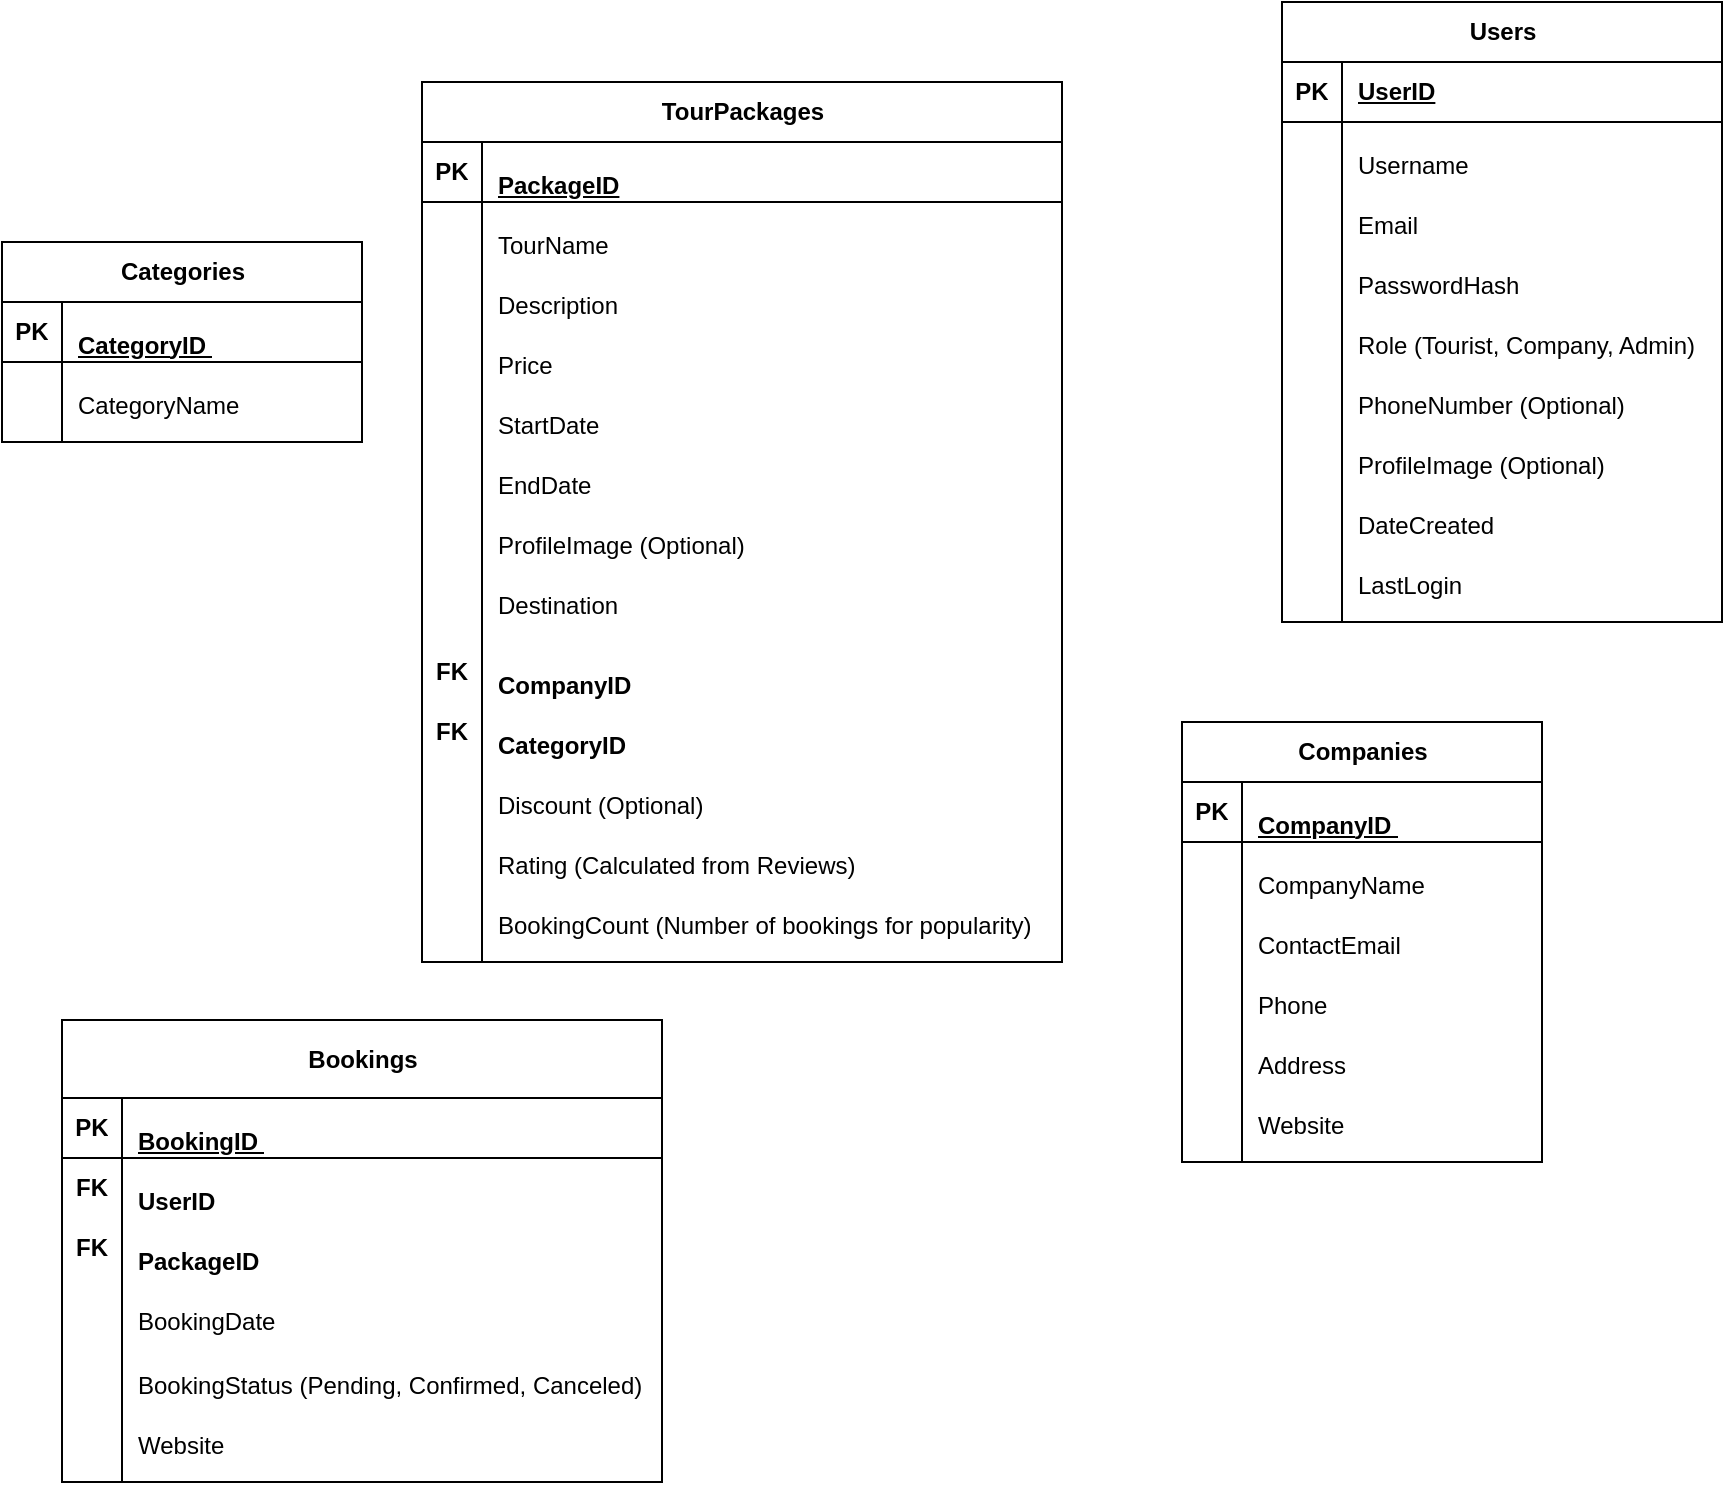<mxfile version="26.1.0">
  <diagram name="Page-1" id="cKR9N-dDQMI2an_ZUtYf">
    <mxGraphModel dx="1970" dy="434" grid="1" gridSize="10" guides="1" tooltips="1" connect="1" arrows="1" fold="1" page="1" pageScale="1" pageWidth="850" pageHeight="1100" math="0" shadow="0">
      <root>
        <mxCell id="0" />
        <mxCell id="1" parent="0" />
        <mxCell id="dRJD1j_1CqHfn3CgRStj-1" value="Users" style="shape=table;startSize=30;container=1;collapsible=1;childLayout=tableLayout;fixedRows=1;rowLines=0;fontStyle=1;align=center;resizeLast=1;html=1;" vertex="1" parent="1">
          <mxGeometry x="600" y="150" width="220" height="310" as="geometry" />
        </mxCell>
        <mxCell id="dRJD1j_1CqHfn3CgRStj-2" value="" style="shape=tableRow;horizontal=0;startSize=0;swimlaneHead=0;swimlaneBody=0;fillColor=none;collapsible=0;dropTarget=0;points=[[0,0.5],[1,0.5]];portConstraint=eastwest;top=0;left=0;right=0;bottom=1;" vertex="1" parent="dRJD1j_1CqHfn3CgRStj-1">
          <mxGeometry y="30" width="220" height="30" as="geometry" />
        </mxCell>
        <mxCell id="dRJD1j_1CqHfn3CgRStj-3" value="PK" style="shape=partialRectangle;connectable=0;fillColor=none;top=0;left=0;bottom=0;right=0;fontStyle=1;overflow=hidden;whiteSpace=wrap;html=1;" vertex="1" parent="dRJD1j_1CqHfn3CgRStj-2">
          <mxGeometry width="30" height="30" as="geometry">
            <mxRectangle width="30" height="30" as="alternateBounds" />
          </mxGeometry>
        </mxCell>
        <mxCell id="dRJD1j_1CqHfn3CgRStj-4" value="UserID" style="shape=partialRectangle;connectable=0;fillColor=none;top=0;left=0;bottom=0;right=0;align=left;spacingLeft=6;fontStyle=5;overflow=hidden;whiteSpace=wrap;html=1;" vertex="1" parent="dRJD1j_1CqHfn3CgRStj-2">
          <mxGeometry x="30" width="190" height="30" as="geometry">
            <mxRectangle width="190" height="30" as="alternateBounds" />
          </mxGeometry>
        </mxCell>
        <mxCell id="dRJD1j_1CqHfn3CgRStj-5" value="" style="shape=tableRow;horizontal=0;startSize=0;swimlaneHead=0;swimlaneBody=0;fillColor=none;collapsible=0;dropTarget=0;points=[[0,0.5],[1,0.5]];portConstraint=eastwest;top=0;left=0;right=0;bottom=0;" vertex="1" parent="dRJD1j_1CqHfn3CgRStj-1">
          <mxGeometry y="60" width="220" height="30" as="geometry" />
        </mxCell>
        <mxCell id="dRJD1j_1CqHfn3CgRStj-6" value="" style="shape=partialRectangle;connectable=0;fillColor=none;top=0;left=0;bottom=0;right=0;editable=1;overflow=hidden;whiteSpace=wrap;html=1;" vertex="1" parent="dRJD1j_1CqHfn3CgRStj-5">
          <mxGeometry width="30" height="30" as="geometry">
            <mxRectangle width="30" height="30" as="alternateBounds" />
          </mxGeometry>
        </mxCell>
        <mxCell id="dRJD1j_1CqHfn3CgRStj-7" value="&lt;p data-pm-slice=&quot;1 1 [&amp;quot;list&amp;quot;,{&amp;quot;spread&amp;quot;:false,&amp;quot;start&amp;quot;:98,&amp;quot;end&amp;quot;:264},&amp;quot;regular_list_item&amp;quot;,{&amp;quot;start&amp;quot;:121,&amp;quot;end&amp;quot;:131}]&quot;&gt;Username&lt;/p&gt;" style="shape=partialRectangle;connectable=0;fillColor=none;top=0;left=0;bottom=0;right=0;align=left;spacingLeft=6;overflow=hidden;whiteSpace=wrap;html=1;" vertex="1" parent="dRJD1j_1CqHfn3CgRStj-5">
          <mxGeometry x="30" width="190" height="30" as="geometry">
            <mxRectangle width="190" height="30" as="alternateBounds" />
          </mxGeometry>
        </mxCell>
        <mxCell id="dRJD1j_1CqHfn3CgRStj-8" value="" style="shape=tableRow;horizontal=0;startSize=0;swimlaneHead=0;swimlaneBody=0;fillColor=none;collapsible=0;dropTarget=0;points=[[0,0.5],[1,0.5]];portConstraint=eastwest;top=0;left=0;right=0;bottom=0;" vertex="1" parent="dRJD1j_1CqHfn3CgRStj-1">
          <mxGeometry y="90" width="220" height="30" as="geometry" />
        </mxCell>
        <mxCell id="dRJD1j_1CqHfn3CgRStj-9" value="" style="shape=partialRectangle;connectable=0;fillColor=none;top=0;left=0;bottom=0;right=0;editable=1;overflow=hidden;whiteSpace=wrap;html=1;" vertex="1" parent="dRJD1j_1CqHfn3CgRStj-8">
          <mxGeometry width="30" height="30" as="geometry">
            <mxRectangle width="30" height="30" as="alternateBounds" />
          </mxGeometry>
        </mxCell>
        <mxCell id="dRJD1j_1CqHfn3CgRStj-10" value="&lt;p data-pm-slice=&quot;1 1 [&amp;quot;list&amp;quot;,{&amp;quot;spread&amp;quot;:false,&amp;quot;start&amp;quot;:98,&amp;quot;end&amp;quot;:264},&amp;quot;regular_list_item&amp;quot;,{&amp;quot;start&amp;quot;:132,&amp;quot;end&amp;quot;:139}]&quot;&gt;Email&lt;/p&gt;" style="shape=partialRectangle;connectable=0;fillColor=none;top=0;left=0;bottom=0;right=0;align=left;spacingLeft=6;overflow=hidden;whiteSpace=wrap;html=1;" vertex="1" parent="dRJD1j_1CqHfn3CgRStj-8">
          <mxGeometry x="30" width="190" height="30" as="geometry">
            <mxRectangle width="190" height="30" as="alternateBounds" />
          </mxGeometry>
        </mxCell>
        <mxCell id="dRJD1j_1CqHfn3CgRStj-11" value="" style="shape=tableRow;horizontal=0;startSize=0;swimlaneHead=0;swimlaneBody=0;fillColor=none;collapsible=0;dropTarget=0;points=[[0,0.5],[1,0.5]];portConstraint=eastwest;top=0;left=0;right=0;bottom=0;" vertex="1" parent="dRJD1j_1CqHfn3CgRStj-1">
          <mxGeometry y="120" width="220" height="30" as="geometry" />
        </mxCell>
        <mxCell id="dRJD1j_1CqHfn3CgRStj-12" value="" style="shape=partialRectangle;connectable=0;fillColor=none;top=0;left=0;bottom=0;right=0;editable=1;overflow=hidden;whiteSpace=wrap;html=1;" vertex="1" parent="dRJD1j_1CqHfn3CgRStj-11">
          <mxGeometry width="30" height="30" as="geometry">
            <mxRectangle width="30" height="30" as="alternateBounds" />
          </mxGeometry>
        </mxCell>
        <mxCell id="dRJD1j_1CqHfn3CgRStj-13" value="&lt;p style=&quot;direction: rtl;&quot; data-pm-slice=&quot;1 1 [&amp;quot;list&amp;quot;,{&amp;quot;spread&amp;quot;:false,&amp;quot;start&amp;quot;:98,&amp;quot;end&amp;quot;:264},&amp;quot;regular_list_item&amp;quot;,{&amp;quot;start&amp;quot;:140,&amp;quot;end&amp;quot;:154}]&quot;&gt;PasswordHash&lt;/p&gt;" style="shape=partialRectangle;connectable=0;fillColor=none;top=0;left=0;bottom=0;right=0;align=left;spacingLeft=6;overflow=hidden;whiteSpace=wrap;html=1;" vertex="1" parent="dRJD1j_1CqHfn3CgRStj-11">
          <mxGeometry x="30" width="190" height="30" as="geometry">
            <mxRectangle width="190" height="30" as="alternateBounds" />
          </mxGeometry>
        </mxCell>
        <mxCell id="dRJD1j_1CqHfn3CgRStj-14" value="" style="shape=tableRow;horizontal=0;startSize=0;swimlaneHead=0;swimlaneBody=0;fillColor=none;collapsible=0;dropTarget=0;points=[[0,0.5],[1,0.5]];portConstraint=eastwest;top=0;left=0;right=0;bottom=0;" vertex="1" parent="dRJD1j_1CqHfn3CgRStj-1">
          <mxGeometry y="150" width="220" height="30" as="geometry" />
        </mxCell>
        <mxCell id="dRJD1j_1CqHfn3CgRStj-15" value="" style="shape=partialRectangle;connectable=0;fillColor=none;top=0;left=0;bottom=0;right=0;editable=1;overflow=hidden;whiteSpace=wrap;html=1;" vertex="1" parent="dRJD1j_1CqHfn3CgRStj-14">
          <mxGeometry width="30" height="30" as="geometry">
            <mxRectangle width="30" height="30" as="alternateBounds" />
          </mxGeometry>
        </mxCell>
        <mxCell id="dRJD1j_1CqHfn3CgRStj-16" value="&lt;p data-pm-slice=&quot;1 1 [&amp;quot;list&amp;quot;,{&amp;quot;spread&amp;quot;:false,&amp;quot;start&amp;quot;:98,&amp;quot;end&amp;quot;:264},&amp;quot;regular_list_item&amp;quot;,{&amp;quot;start&amp;quot;:155,&amp;quot;end&amp;quot;:187}]&quot;&gt;Role (Tourist, Company, Admin)&lt;/p&gt;" style="shape=partialRectangle;connectable=0;fillColor=none;top=0;left=0;bottom=0;right=0;align=left;spacingLeft=6;overflow=hidden;whiteSpace=wrap;html=1;" vertex="1" parent="dRJD1j_1CqHfn3CgRStj-14">
          <mxGeometry x="30" width="190" height="30" as="geometry">
            <mxRectangle width="190" height="30" as="alternateBounds" />
          </mxGeometry>
        </mxCell>
        <mxCell id="dRJD1j_1CqHfn3CgRStj-17" value="" style="shape=tableRow;horizontal=0;startSize=0;swimlaneHead=0;swimlaneBody=0;fillColor=none;collapsible=0;dropTarget=0;points=[[0,0.5],[1,0.5]];portConstraint=eastwest;top=0;left=0;right=0;bottom=0;" vertex="1" parent="dRJD1j_1CqHfn3CgRStj-1">
          <mxGeometry y="180" width="220" height="30" as="geometry" />
        </mxCell>
        <mxCell id="dRJD1j_1CqHfn3CgRStj-18" value="" style="shape=partialRectangle;connectable=0;fillColor=none;top=0;left=0;bottom=0;right=0;editable=1;overflow=hidden;whiteSpace=wrap;html=1;" vertex="1" parent="dRJD1j_1CqHfn3CgRStj-17">
          <mxGeometry width="30" height="30" as="geometry">
            <mxRectangle width="30" height="30" as="alternateBounds" />
          </mxGeometry>
        </mxCell>
        <mxCell id="dRJD1j_1CqHfn3CgRStj-19" value="&lt;p data-pm-slice=&quot;1 1 [&amp;quot;list&amp;quot;,{&amp;quot;spread&amp;quot;:false,&amp;quot;start&amp;quot;:98,&amp;quot;end&amp;quot;:264},&amp;quot;regular_list_item&amp;quot;,{&amp;quot;start&amp;quot;:188,&amp;quot;end&amp;quot;:212}]&quot;&gt;PhoneNumber (Optional)&lt;/p&gt;" style="shape=partialRectangle;connectable=0;fillColor=none;top=0;left=0;bottom=0;right=0;align=left;spacingLeft=6;overflow=hidden;whiteSpace=wrap;html=1;" vertex="1" parent="dRJD1j_1CqHfn3CgRStj-17">
          <mxGeometry x="30" width="190" height="30" as="geometry">
            <mxRectangle width="190" height="30" as="alternateBounds" />
          </mxGeometry>
        </mxCell>
        <mxCell id="dRJD1j_1CqHfn3CgRStj-20" value="" style="shape=tableRow;horizontal=0;startSize=0;swimlaneHead=0;swimlaneBody=0;fillColor=none;collapsible=0;dropTarget=0;points=[[0,0.5],[1,0.5]];portConstraint=eastwest;top=0;left=0;right=0;bottom=0;" vertex="1" parent="dRJD1j_1CqHfn3CgRStj-1">
          <mxGeometry y="210" width="220" height="30" as="geometry" />
        </mxCell>
        <mxCell id="dRJD1j_1CqHfn3CgRStj-21" value="" style="shape=partialRectangle;connectable=0;fillColor=none;top=0;left=0;bottom=0;right=0;editable=1;overflow=hidden;whiteSpace=wrap;html=1;" vertex="1" parent="dRJD1j_1CqHfn3CgRStj-20">
          <mxGeometry width="30" height="30" as="geometry">
            <mxRectangle width="30" height="30" as="alternateBounds" />
          </mxGeometry>
        </mxCell>
        <mxCell id="dRJD1j_1CqHfn3CgRStj-22" value="&lt;p data-pm-slice=&quot;1 1 [&amp;quot;list&amp;quot;,{&amp;quot;spread&amp;quot;:false,&amp;quot;start&amp;quot;:98,&amp;quot;end&amp;quot;:264},&amp;quot;regular_list_item&amp;quot;,{&amp;quot;start&amp;quot;:213,&amp;quot;end&amp;quot;:238}]&quot;&gt;ProfileImage (Optional)&lt;/p&gt;" style="shape=partialRectangle;connectable=0;fillColor=none;top=0;left=0;bottom=0;right=0;align=left;spacingLeft=6;overflow=hidden;whiteSpace=wrap;html=1;" vertex="1" parent="dRJD1j_1CqHfn3CgRStj-20">
          <mxGeometry x="30" width="190" height="30" as="geometry">
            <mxRectangle width="190" height="30" as="alternateBounds" />
          </mxGeometry>
        </mxCell>
        <mxCell id="dRJD1j_1CqHfn3CgRStj-23" value="" style="shape=tableRow;horizontal=0;startSize=0;swimlaneHead=0;swimlaneBody=0;fillColor=none;collapsible=0;dropTarget=0;points=[[0,0.5],[1,0.5]];portConstraint=eastwest;top=0;left=0;right=0;bottom=0;" vertex="1" parent="dRJD1j_1CqHfn3CgRStj-1">
          <mxGeometry y="240" width="220" height="30" as="geometry" />
        </mxCell>
        <mxCell id="dRJD1j_1CqHfn3CgRStj-24" value="" style="shape=partialRectangle;connectable=0;fillColor=none;top=0;left=0;bottom=0;right=0;editable=1;overflow=hidden;whiteSpace=wrap;html=1;" vertex="1" parent="dRJD1j_1CqHfn3CgRStj-23">
          <mxGeometry width="30" height="30" as="geometry">
            <mxRectangle width="30" height="30" as="alternateBounds" />
          </mxGeometry>
        </mxCell>
        <mxCell id="dRJD1j_1CqHfn3CgRStj-25" value="&lt;p data-pm-slice=&quot;1 1 [&amp;quot;list&amp;quot;,{&amp;quot;spread&amp;quot;:false,&amp;quot;start&amp;quot;:98,&amp;quot;end&amp;quot;:264},&amp;quot;regular_list_item&amp;quot;,{&amp;quot;start&amp;quot;:239,&amp;quot;end&amp;quot;:252}]&quot;&gt;DateCreated&lt;/p&gt;" style="shape=partialRectangle;connectable=0;fillColor=none;top=0;left=0;bottom=0;right=0;align=left;spacingLeft=6;overflow=hidden;whiteSpace=wrap;html=1;" vertex="1" parent="dRJD1j_1CqHfn3CgRStj-23">
          <mxGeometry x="30" width="190" height="30" as="geometry">
            <mxRectangle width="190" height="30" as="alternateBounds" />
          </mxGeometry>
        </mxCell>
        <mxCell id="dRJD1j_1CqHfn3CgRStj-26" value="" style="shape=tableRow;horizontal=0;startSize=0;swimlaneHead=0;swimlaneBody=0;fillColor=none;collapsible=0;dropTarget=0;points=[[0,0.5],[1,0.5]];portConstraint=eastwest;top=0;left=0;right=0;bottom=0;" vertex="1" parent="dRJD1j_1CqHfn3CgRStj-1">
          <mxGeometry y="270" width="220" height="40" as="geometry" />
        </mxCell>
        <mxCell id="dRJD1j_1CqHfn3CgRStj-27" value="" style="shape=partialRectangle;connectable=0;fillColor=none;top=0;left=0;bottom=0;right=0;editable=1;overflow=hidden;whiteSpace=wrap;html=1;" vertex="1" parent="dRJD1j_1CqHfn3CgRStj-26">
          <mxGeometry width="30" height="40" as="geometry">
            <mxRectangle width="30" height="40" as="alternateBounds" />
          </mxGeometry>
        </mxCell>
        <mxCell id="dRJD1j_1CqHfn3CgRStj-28" value="&lt;p data-pm-slice=&quot;1 1 [&amp;quot;list&amp;quot;,{&amp;quot;spread&amp;quot;:false,&amp;quot;start&amp;quot;:98,&amp;quot;end&amp;quot;:264},&amp;quot;regular_list_item&amp;quot;,{&amp;quot;start&amp;quot;:253,&amp;quot;end&amp;quot;:264}]&quot;&gt;LastLogin&lt;/p&gt;" style="shape=partialRectangle;connectable=0;fillColor=none;top=0;left=0;bottom=0;right=0;align=left;spacingLeft=6;overflow=hidden;whiteSpace=wrap;html=1;" vertex="1" parent="dRJD1j_1CqHfn3CgRStj-26">
          <mxGeometry x="30" width="190" height="40" as="geometry">
            <mxRectangle width="190" height="40" as="alternateBounds" />
          </mxGeometry>
        </mxCell>
        <mxCell id="dRJD1j_1CqHfn3CgRStj-47" value="&lt;h4 data-pm-slice=&quot;1 1 []&quot;&gt;&lt;strong&gt;TourPackages&lt;/strong&gt;&lt;/h4&gt;" style="shape=table;startSize=30;container=1;collapsible=1;childLayout=tableLayout;fixedRows=1;rowLines=0;fontStyle=1;align=center;resizeLast=1;html=1;" vertex="1" parent="1">
          <mxGeometry x="170" y="190" width="320" height="440" as="geometry" />
        </mxCell>
        <mxCell id="dRJD1j_1CqHfn3CgRStj-48" value="" style="shape=tableRow;horizontal=0;startSize=0;swimlaneHead=0;swimlaneBody=0;fillColor=none;collapsible=0;dropTarget=0;points=[[0,0.5],[1,0.5]];portConstraint=eastwest;top=0;left=0;right=0;bottom=1;" vertex="1" parent="dRJD1j_1CqHfn3CgRStj-47">
          <mxGeometry y="30" width="320" height="30" as="geometry" />
        </mxCell>
        <mxCell id="dRJD1j_1CqHfn3CgRStj-49" value="PK" style="shape=partialRectangle;connectable=0;fillColor=none;top=0;left=0;bottom=0;right=0;fontStyle=1;overflow=hidden;whiteSpace=wrap;html=1;" vertex="1" parent="dRJD1j_1CqHfn3CgRStj-48">
          <mxGeometry width="30" height="30" as="geometry">
            <mxRectangle width="30" height="30" as="alternateBounds" />
          </mxGeometry>
        </mxCell>
        <mxCell id="dRJD1j_1CqHfn3CgRStj-50" value="&lt;p data-pm-slice=&quot;1 1 [&amp;quot;list&amp;quot;,{&amp;quot;spread&amp;quot;:false,&amp;quot;start&amp;quot;:292,&amp;quot;end&amp;quot;:574},&amp;quot;regular_list_item&amp;quot;,{&amp;quot;start&amp;quot;:292,&amp;quot;end&amp;quot;:317}]&quot;&gt;PackageID&lt;/p&gt;" style="shape=partialRectangle;connectable=0;fillColor=none;top=0;left=0;bottom=0;right=0;align=left;spacingLeft=6;fontStyle=5;overflow=hidden;whiteSpace=wrap;html=1;" vertex="1" parent="dRJD1j_1CqHfn3CgRStj-48">
          <mxGeometry x="30" width="290" height="30" as="geometry">
            <mxRectangle width="290" height="30" as="alternateBounds" />
          </mxGeometry>
        </mxCell>
        <mxCell id="dRJD1j_1CqHfn3CgRStj-51" value="" style="shape=tableRow;horizontal=0;startSize=0;swimlaneHead=0;swimlaneBody=0;fillColor=none;collapsible=0;dropTarget=0;points=[[0,0.5],[1,0.5]];portConstraint=eastwest;top=0;left=0;right=0;bottom=0;" vertex="1" parent="dRJD1j_1CqHfn3CgRStj-47">
          <mxGeometry y="60" width="320" height="30" as="geometry" />
        </mxCell>
        <mxCell id="dRJD1j_1CqHfn3CgRStj-52" value="" style="shape=partialRectangle;connectable=0;fillColor=none;top=0;left=0;bottom=0;right=0;editable=1;overflow=hidden;whiteSpace=wrap;html=1;" vertex="1" parent="dRJD1j_1CqHfn3CgRStj-51">
          <mxGeometry width="30" height="30" as="geometry">
            <mxRectangle width="30" height="30" as="alternateBounds" />
          </mxGeometry>
        </mxCell>
        <mxCell id="dRJD1j_1CqHfn3CgRStj-53" value="&lt;p data-pm-slice=&quot;1 1 [&amp;quot;list&amp;quot;,{&amp;quot;spread&amp;quot;:false,&amp;quot;start&amp;quot;:292,&amp;quot;end&amp;quot;:574},&amp;quot;regular_list_item&amp;quot;,{&amp;quot;start&amp;quot;:318,&amp;quot;end&amp;quot;:328}]&quot;&gt;TourName&lt;/p&gt;" style="shape=partialRectangle;connectable=0;fillColor=none;top=0;left=0;bottom=0;right=0;align=left;spacingLeft=6;overflow=hidden;whiteSpace=wrap;html=1;" vertex="1" parent="dRJD1j_1CqHfn3CgRStj-51">
          <mxGeometry x="30" width="290" height="30" as="geometry">
            <mxRectangle width="290" height="30" as="alternateBounds" />
          </mxGeometry>
        </mxCell>
        <mxCell id="dRJD1j_1CqHfn3CgRStj-54" value="" style="shape=tableRow;horizontal=0;startSize=0;swimlaneHead=0;swimlaneBody=0;fillColor=none;collapsible=0;dropTarget=0;points=[[0,0.5],[1,0.5]];portConstraint=eastwest;top=0;left=0;right=0;bottom=0;" vertex="1" parent="dRJD1j_1CqHfn3CgRStj-47">
          <mxGeometry y="90" width="320" height="30" as="geometry" />
        </mxCell>
        <mxCell id="dRJD1j_1CqHfn3CgRStj-55" value="" style="shape=partialRectangle;connectable=0;fillColor=none;top=0;left=0;bottom=0;right=0;editable=1;overflow=hidden;whiteSpace=wrap;html=1;" vertex="1" parent="dRJD1j_1CqHfn3CgRStj-54">
          <mxGeometry width="30" height="30" as="geometry">
            <mxRectangle width="30" height="30" as="alternateBounds" />
          </mxGeometry>
        </mxCell>
        <mxCell id="dRJD1j_1CqHfn3CgRStj-56" value="&lt;p data-pm-slice=&quot;1 1 [&amp;quot;list&amp;quot;,{&amp;quot;spread&amp;quot;:false,&amp;quot;start&amp;quot;:292,&amp;quot;end&amp;quot;:574},&amp;quot;regular_list_item&amp;quot;,{&amp;quot;start&amp;quot;:329,&amp;quot;end&amp;quot;:342}]&quot;&gt;Description&lt;/p&gt;" style="shape=partialRectangle;connectable=0;fillColor=none;top=0;left=0;bottom=0;right=0;align=left;spacingLeft=6;overflow=hidden;whiteSpace=wrap;html=1;" vertex="1" parent="dRJD1j_1CqHfn3CgRStj-54">
          <mxGeometry x="30" width="290" height="30" as="geometry">
            <mxRectangle width="290" height="30" as="alternateBounds" />
          </mxGeometry>
        </mxCell>
        <mxCell id="dRJD1j_1CqHfn3CgRStj-57" value="" style="shape=tableRow;horizontal=0;startSize=0;swimlaneHead=0;swimlaneBody=0;fillColor=none;collapsible=0;dropTarget=0;points=[[0,0.5],[1,0.5]];portConstraint=eastwest;top=0;left=0;right=0;bottom=0;" vertex="1" parent="dRJD1j_1CqHfn3CgRStj-47">
          <mxGeometry y="120" width="320" height="30" as="geometry" />
        </mxCell>
        <mxCell id="dRJD1j_1CqHfn3CgRStj-58" value="" style="shape=partialRectangle;connectable=0;fillColor=none;top=0;left=0;bottom=0;right=0;editable=1;overflow=hidden;whiteSpace=wrap;html=1;" vertex="1" parent="dRJD1j_1CqHfn3CgRStj-57">
          <mxGeometry width="30" height="30" as="geometry">
            <mxRectangle width="30" height="30" as="alternateBounds" />
          </mxGeometry>
        </mxCell>
        <mxCell id="dRJD1j_1CqHfn3CgRStj-59" value="&lt;p data-pm-slice=&quot;1 1 [&amp;quot;list&amp;quot;,{&amp;quot;spread&amp;quot;:false,&amp;quot;start&amp;quot;:292,&amp;quot;end&amp;quot;:574},&amp;quot;regular_list_item&amp;quot;,{&amp;quot;start&amp;quot;:343,&amp;quot;end&amp;quot;:350}]&quot;&gt;Price&lt;/p&gt;" style="shape=partialRectangle;connectable=0;fillColor=none;top=0;left=0;bottom=0;right=0;align=left;spacingLeft=6;overflow=hidden;whiteSpace=wrap;html=1;" vertex="1" parent="dRJD1j_1CqHfn3CgRStj-57">
          <mxGeometry x="30" width="290" height="30" as="geometry">
            <mxRectangle width="290" height="30" as="alternateBounds" />
          </mxGeometry>
        </mxCell>
        <mxCell id="dRJD1j_1CqHfn3CgRStj-60" value="" style="shape=tableRow;horizontal=0;startSize=0;swimlaneHead=0;swimlaneBody=0;fillColor=none;collapsible=0;dropTarget=0;points=[[0,0.5],[1,0.5]];portConstraint=eastwest;top=0;left=0;right=0;bottom=0;" vertex="1" parent="dRJD1j_1CqHfn3CgRStj-47">
          <mxGeometry y="150" width="320" height="30" as="geometry" />
        </mxCell>
        <mxCell id="dRJD1j_1CqHfn3CgRStj-61" value="" style="shape=partialRectangle;connectable=0;fillColor=none;top=0;left=0;bottom=0;right=0;editable=1;overflow=hidden;whiteSpace=wrap;html=1;" vertex="1" parent="dRJD1j_1CqHfn3CgRStj-60">
          <mxGeometry width="30" height="30" as="geometry">
            <mxRectangle width="30" height="30" as="alternateBounds" />
          </mxGeometry>
        </mxCell>
        <mxCell id="dRJD1j_1CqHfn3CgRStj-62" value="&lt;p data-pm-slice=&quot;1 1 [&amp;quot;list&amp;quot;,{&amp;quot;spread&amp;quot;:false,&amp;quot;start&amp;quot;:292,&amp;quot;end&amp;quot;:574},&amp;quot;regular_list_item&amp;quot;,{&amp;quot;start&amp;quot;:351,&amp;quot;end&amp;quot;:362}]&quot;&gt;StartDate&lt;/p&gt;" style="shape=partialRectangle;connectable=0;fillColor=none;top=0;left=0;bottom=0;right=0;align=left;spacingLeft=6;overflow=hidden;whiteSpace=wrap;html=1;" vertex="1" parent="dRJD1j_1CqHfn3CgRStj-60">
          <mxGeometry x="30" width="290" height="30" as="geometry">
            <mxRectangle width="290" height="30" as="alternateBounds" />
          </mxGeometry>
        </mxCell>
        <mxCell id="dRJD1j_1CqHfn3CgRStj-63" value="" style="shape=tableRow;horizontal=0;startSize=0;swimlaneHead=0;swimlaneBody=0;fillColor=none;collapsible=0;dropTarget=0;points=[[0,0.5],[1,0.5]];portConstraint=eastwest;top=0;left=0;right=0;bottom=0;" vertex="1" parent="dRJD1j_1CqHfn3CgRStj-47">
          <mxGeometry y="180" width="320" height="30" as="geometry" />
        </mxCell>
        <mxCell id="dRJD1j_1CqHfn3CgRStj-64" value="" style="shape=partialRectangle;connectable=0;fillColor=none;top=0;left=0;bottom=0;right=0;editable=1;overflow=hidden;whiteSpace=wrap;html=1;" vertex="1" parent="dRJD1j_1CqHfn3CgRStj-63">
          <mxGeometry width="30" height="30" as="geometry">
            <mxRectangle width="30" height="30" as="alternateBounds" />
          </mxGeometry>
        </mxCell>
        <mxCell id="dRJD1j_1CqHfn3CgRStj-65" value="&lt;p data-pm-slice=&quot;1 1 [&amp;quot;list&amp;quot;,{&amp;quot;spread&amp;quot;:false,&amp;quot;start&amp;quot;:292,&amp;quot;end&amp;quot;:574},&amp;quot;regular_list_item&amp;quot;,{&amp;quot;start&amp;quot;:363,&amp;quot;end&amp;quot;:372}]&quot;&gt;EndDate&lt;/p&gt;" style="shape=partialRectangle;connectable=0;fillColor=none;top=0;left=0;bottom=0;right=0;align=left;spacingLeft=6;overflow=hidden;whiteSpace=wrap;html=1;" vertex="1" parent="dRJD1j_1CqHfn3CgRStj-63">
          <mxGeometry x="30" width="290" height="30" as="geometry">
            <mxRectangle width="290" height="30" as="alternateBounds" />
          </mxGeometry>
        </mxCell>
        <mxCell id="dRJD1j_1CqHfn3CgRStj-66" value="" style="shape=tableRow;horizontal=0;startSize=0;swimlaneHead=0;swimlaneBody=0;fillColor=none;collapsible=0;dropTarget=0;points=[[0,0.5],[1,0.5]];portConstraint=eastwest;top=0;left=0;right=0;bottom=0;" vertex="1" parent="dRJD1j_1CqHfn3CgRStj-47">
          <mxGeometry y="210" width="320" height="30" as="geometry" />
        </mxCell>
        <mxCell id="dRJD1j_1CqHfn3CgRStj-67" value="" style="shape=partialRectangle;connectable=0;fillColor=none;top=0;left=0;bottom=0;right=0;editable=1;overflow=hidden;whiteSpace=wrap;html=1;" vertex="1" parent="dRJD1j_1CqHfn3CgRStj-66">
          <mxGeometry width="30" height="30" as="geometry">
            <mxRectangle width="30" height="30" as="alternateBounds" />
          </mxGeometry>
        </mxCell>
        <mxCell id="dRJD1j_1CqHfn3CgRStj-68" value="&lt;p data-pm-slice=&quot;1 1 [&amp;quot;list&amp;quot;,{&amp;quot;spread&amp;quot;:false,&amp;quot;start&amp;quot;:98,&amp;quot;end&amp;quot;:264},&amp;quot;regular_list_item&amp;quot;,{&amp;quot;start&amp;quot;:213,&amp;quot;end&amp;quot;:238}]&quot;&gt;ProfileImage (Optional)&lt;/p&gt;" style="shape=partialRectangle;connectable=0;fillColor=none;top=0;left=0;bottom=0;right=0;align=left;spacingLeft=6;overflow=hidden;whiteSpace=wrap;html=1;" vertex="1" parent="dRJD1j_1CqHfn3CgRStj-66">
          <mxGeometry x="30" width="290" height="30" as="geometry">
            <mxRectangle width="290" height="30" as="alternateBounds" />
          </mxGeometry>
        </mxCell>
        <mxCell id="dRJD1j_1CqHfn3CgRStj-69" value="" style="shape=tableRow;horizontal=0;startSize=0;swimlaneHead=0;swimlaneBody=0;fillColor=none;collapsible=0;dropTarget=0;points=[[0,0.5],[1,0.5]];portConstraint=eastwest;top=0;left=0;right=0;bottom=0;" vertex="1" parent="dRJD1j_1CqHfn3CgRStj-47">
          <mxGeometry y="240" width="320" height="40" as="geometry" />
        </mxCell>
        <mxCell id="dRJD1j_1CqHfn3CgRStj-70" value="" style="shape=partialRectangle;connectable=0;fillColor=none;top=0;left=0;bottom=0;right=0;editable=1;overflow=hidden;whiteSpace=wrap;html=1;" vertex="1" parent="dRJD1j_1CqHfn3CgRStj-69">
          <mxGeometry width="30" height="40" as="geometry">
            <mxRectangle width="30" height="40" as="alternateBounds" />
          </mxGeometry>
        </mxCell>
        <mxCell id="dRJD1j_1CqHfn3CgRStj-71" value="&lt;p data-pm-slice=&quot;1 1 [&amp;quot;list&amp;quot;,{&amp;quot;spread&amp;quot;:false,&amp;quot;start&amp;quot;:292,&amp;quot;end&amp;quot;:574},&amp;quot;regular_list_item&amp;quot;,{&amp;quot;start&amp;quot;:373,&amp;quot;end&amp;quot;:386}]&quot;&gt;Destination&lt;/p&gt;" style="shape=partialRectangle;connectable=0;fillColor=none;top=0;left=0;bottom=0;right=0;align=left;spacingLeft=6;overflow=hidden;whiteSpace=wrap;html=1;" vertex="1" parent="dRJD1j_1CqHfn3CgRStj-69">
          <mxGeometry x="30" width="290" height="40" as="geometry">
            <mxRectangle width="290" height="40" as="alternateBounds" />
          </mxGeometry>
        </mxCell>
        <mxCell id="dRJD1j_1CqHfn3CgRStj-72" value="" style="shape=tableRow;horizontal=0;startSize=0;swimlaneHead=0;swimlaneBody=0;fillColor=none;collapsible=0;dropTarget=0;points=[[0,0.5],[1,0.5]];portConstraint=eastwest;top=0;left=0;right=0;bottom=0;fontStyle=1" vertex="1" parent="dRJD1j_1CqHfn3CgRStj-47">
          <mxGeometry y="280" width="320" height="30" as="geometry" />
        </mxCell>
        <mxCell id="dRJD1j_1CqHfn3CgRStj-73" value="FK" style="shape=partialRectangle;connectable=0;fillColor=none;top=0;left=0;bottom=0;right=0;editable=1;overflow=hidden;whiteSpace=wrap;html=1;fontStyle=1" vertex="1" parent="dRJD1j_1CqHfn3CgRStj-72">
          <mxGeometry width="30" height="30" as="geometry">
            <mxRectangle width="30" height="30" as="alternateBounds" />
          </mxGeometry>
        </mxCell>
        <mxCell id="dRJD1j_1CqHfn3CgRStj-74" value="&lt;p data-pm-slice=&quot;1 1 [&amp;quot;list&amp;quot;,{&amp;quot;spread&amp;quot;:false,&amp;quot;start&amp;quot;:292,&amp;quot;end&amp;quot;:574},&amp;quot;regular_list_item&amp;quot;,{&amp;quot;start&amp;quot;:387,&amp;quot;end&amp;quot;:425}]&quot;&gt;CompanyID&amp;nbsp;&lt;/p&gt;" style="shape=partialRectangle;connectable=0;fillColor=none;top=0;left=0;bottom=0;right=0;align=left;spacingLeft=6;overflow=hidden;whiteSpace=wrap;html=1;fontStyle=1" vertex="1" parent="dRJD1j_1CqHfn3CgRStj-72">
          <mxGeometry x="30" width="290" height="30" as="geometry">
            <mxRectangle width="290" height="30" as="alternateBounds" />
          </mxGeometry>
        </mxCell>
        <mxCell id="dRJD1j_1CqHfn3CgRStj-78" value="" style="shape=tableRow;horizontal=0;startSize=0;swimlaneHead=0;swimlaneBody=0;fillColor=none;collapsible=0;dropTarget=0;points=[[0,0.5],[1,0.5]];portConstraint=eastwest;top=0;left=0;right=0;bottom=0;" vertex="1" parent="dRJD1j_1CqHfn3CgRStj-47">
          <mxGeometry y="310" width="320" height="30" as="geometry" />
        </mxCell>
        <mxCell id="dRJD1j_1CqHfn3CgRStj-79" value="FK" style="shape=partialRectangle;connectable=0;fillColor=none;top=0;left=0;bottom=0;right=0;editable=1;overflow=hidden;whiteSpace=wrap;html=1;fontStyle=1" vertex="1" parent="dRJD1j_1CqHfn3CgRStj-78">
          <mxGeometry width="30" height="30" as="geometry">
            <mxRectangle width="30" height="30" as="alternateBounds" />
          </mxGeometry>
        </mxCell>
        <mxCell id="dRJD1j_1CqHfn3CgRStj-80" value="&lt;p data-pm-slice=&quot;1 1 [&amp;quot;list&amp;quot;,{&amp;quot;spread&amp;quot;:false,&amp;quot;start&amp;quot;:292,&amp;quot;end&amp;quot;:574},&amp;quot;regular_list_item&amp;quot;,{&amp;quot;start&amp;quot;:426,&amp;quot;end&amp;quot;:466}]&quot;&gt;CategoryID&amp;nbsp;&lt;/p&gt;" style="shape=partialRectangle;connectable=0;fillColor=none;top=0;left=0;bottom=0;right=0;align=left;spacingLeft=6;overflow=hidden;whiteSpace=wrap;html=1;fontStyle=1" vertex="1" parent="dRJD1j_1CqHfn3CgRStj-78">
          <mxGeometry x="30" width="290" height="30" as="geometry">
            <mxRectangle width="290" height="30" as="alternateBounds" />
          </mxGeometry>
        </mxCell>
        <mxCell id="dRJD1j_1CqHfn3CgRStj-81" value="" style="shape=tableRow;horizontal=0;startSize=0;swimlaneHead=0;swimlaneBody=0;fillColor=none;collapsible=0;dropTarget=0;points=[[0,0.5],[1,0.5]];portConstraint=eastwest;top=0;left=0;right=0;bottom=0;" vertex="1" parent="dRJD1j_1CqHfn3CgRStj-47">
          <mxGeometry y="340" width="320" height="30" as="geometry" />
        </mxCell>
        <mxCell id="dRJD1j_1CqHfn3CgRStj-82" value="" style="shape=partialRectangle;connectable=0;fillColor=none;top=0;left=0;bottom=0;right=0;editable=1;overflow=hidden;whiteSpace=wrap;html=1;" vertex="1" parent="dRJD1j_1CqHfn3CgRStj-81">
          <mxGeometry width="30" height="30" as="geometry">
            <mxRectangle width="30" height="30" as="alternateBounds" />
          </mxGeometry>
        </mxCell>
        <mxCell id="dRJD1j_1CqHfn3CgRStj-83" value="&lt;p data-pm-slice=&quot;1 1 [&amp;quot;list&amp;quot;,{&amp;quot;spread&amp;quot;:false,&amp;quot;start&amp;quot;:292,&amp;quot;end&amp;quot;:574},&amp;quot;regular_list_item&amp;quot;,{&amp;quot;start&amp;quot;:467,&amp;quot;end&amp;quot;:488}]&quot;&gt;Discount (Optional)&lt;/p&gt;" style="shape=partialRectangle;connectable=0;fillColor=none;top=0;left=0;bottom=0;right=0;align=left;spacingLeft=6;overflow=hidden;whiteSpace=wrap;html=1;" vertex="1" parent="dRJD1j_1CqHfn3CgRStj-81">
          <mxGeometry x="30" width="290" height="30" as="geometry">
            <mxRectangle width="290" height="30" as="alternateBounds" />
          </mxGeometry>
        </mxCell>
        <mxCell id="dRJD1j_1CqHfn3CgRStj-84" value="" style="shape=tableRow;horizontal=0;startSize=0;swimlaneHead=0;swimlaneBody=0;fillColor=none;collapsible=0;dropTarget=0;points=[[0,0.5],[1,0.5]];portConstraint=eastwest;top=0;left=0;right=0;bottom=0;" vertex="1" parent="dRJD1j_1CqHfn3CgRStj-47">
          <mxGeometry y="370" width="320" height="30" as="geometry" />
        </mxCell>
        <mxCell id="dRJD1j_1CqHfn3CgRStj-85" value="" style="shape=partialRectangle;connectable=0;fillColor=none;top=0;left=0;bottom=0;right=0;editable=1;overflow=hidden;whiteSpace=wrap;html=1;" vertex="1" parent="dRJD1j_1CqHfn3CgRStj-84">
          <mxGeometry width="30" height="30" as="geometry">
            <mxRectangle width="30" height="30" as="alternateBounds" />
          </mxGeometry>
        </mxCell>
        <mxCell id="dRJD1j_1CqHfn3CgRStj-86" value="&lt;p data-pm-slice=&quot;1 1 [&amp;quot;list&amp;quot;,{&amp;quot;spread&amp;quot;:false,&amp;quot;start&amp;quot;:292,&amp;quot;end&amp;quot;:574},&amp;quot;regular_list_item&amp;quot;,{&amp;quot;start&amp;quot;:489,&amp;quot;end&amp;quot;:523}]&quot;&gt;Rating (Calculated from Reviews)&lt;/p&gt;" style="shape=partialRectangle;connectable=0;fillColor=none;top=0;left=0;bottom=0;right=0;align=left;spacingLeft=6;overflow=hidden;whiteSpace=wrap;html=1;" vertex="1" parent="dRJD1j_1CqHfn3CgRStj-84">
          <mxGeometry x="30" width="290" height="30" as="geometry">
            <mxRectangle width="290" height="30" as="alternateBounds" />
          </mxGeometry>
        </mxCell>
        <mxCell id="dRJD1j_1CqHfn3CgRStj-96" value="" style="shape=tableRow;horizontal=0;startSize=0;swimlaneHead=0;swimlaneBody=0;fillColor=none;collapsible=0;dropTarget=0;points=[[0,0.5],[1,0.5]];portConstraint=eastwest;top=0;left=0;right=0;bottom=0;" vertex="1" parent="dRJD1j_1CqHfn3CgRStj-47">
          <mxGeometry y="400" width="320" height="40" as="geometry" />
        </mxCell>
        <mxCell id="dRJD1j_1CqHfn3CgRStj-97" value="" style="shape=partialRectangle;connectable=0;fillColor=none;top=0;left=0;bottom=0;right=0;editable=1;overflow=hidden;whiteSpace=wrap;html=1;" vertex="1" parent="dRJD1j_1CqHfn3CgRStj-96">
          <mxGeometry width="30" height="40" as="geometry">
            <mxRectangle width="30" height="40" as="alternateBounds" />
          </mxGeometry>
        </mxCell>
        <mxCell id="dRJD1j_1CqHfn3CgRStj-98" value="&lt;p data-pm-slice=&quot;1 1 [&amp;quot;list&amp;quot;,{&amp;quot;spread&amp;quot;:false,&amp;quot;start&amp;quot;:292,&amp;quot;end&amp;quot;:574},&amp;quot;regular_list_item&amp;quot;,{&amp;quot;start&amp;quot;:524,&amp;quot;end&amp;quot;:574}]&quot;&gt;BookingCount (Number of bookings for popularity)&lt;/p&gt;" style="shape=partialRectangle;connectable=0;fillColor=none;top=0;left=0;bottom=0;right=0;align=left;spacingLeft=6;overflow=hidden;whiteSpace=wrap;html=1;" vertex="1" parent="dRJD1j_1CqHfn3CgRStj-96">
          <mxGeometry x="30" width="290" height="40" as="geometry">
            <mxRectangle width="290" height="40" as="alternateBounds" />
          </mxGeometry>
        </mxCell>
        <mxCell id="dRJD1j_1CqHfn3CgRStj-99" value="&lt;h4 data-pm-slice=&quot;1 1 []&quot;&gt;&lt;strong&gt;Categories&lt;/strong&gt;&lt;/h4&gt;" style="shape=table;startSize=30;container=1;collapsible=1;childLayout=tableLayout;fixedRows=1;rowLines=0;fontStyle=1;align=center;resizeLast=1;html=1;" vertex="1" parent="1">
          <mxGeometry x="-40" y="270" width="180" height="100" as="geometry" />
        </mxCell>
        <mxCell id="dRJD1j_1CqHfn3CgRStj-100" value="" style="shape=tableRow;horizontal=0;startSize=0;swimlaneHead=0;swimlaneBody=0;fillColor=none;collapsible=0;dropTarget=0;points=[[0,0.5],[1,0.5]];portConstraint=eastwest;top=0;left=0;right=0;bottom=1;" vertex="1" parent="dRJD1j_1CqHfn3CgRStj-99">
          <mxGeometry y="30" width="180" height="30" as="geometry" />
        </mxCell>
        <mxCell id="dRJD1j_1CqHfn3CgRStj-101" value="PK" style="shape=partialRectangle;connectable=0;fillColor=none;top=0;left=0;bottom=0;right=0;fontStyle=1;overflow=hidden;whiteSpace=wrap;html=1;" vertex="1" parent="dRJD1j_1CqHfn3CgRStj-100">
          <mxGeometry width="30" height="30" as="geometry">
            <mxRectangle width="30" height="30" as="alternateBounds" />
          </mxGeometry>
        </mxCell>
        <mxCell id="dRJD1j_1CqHfn3CgRStj-102" value="&lt;p data-pm-slice=&quot;1 1 [&amp;quot;list&amp;quot;,{&amp;quot;spread&amp;quot;:false,&amp;quot;start&amp;quot;:600,&amp;quot;end&amp;quot;:641},&amp;quot;regular_list_item&amp;quot;,{&amp;quot;start&amp;quot;:600,&amp;quot;end&amp;quot;:626}]&quot;&gt;CategoryID&amp;nbsp;&lt;/p&gt;" style="shape=partialRectangle;connectable=0;fillColor=none;top=0;left=0;bottom=0;right=0;align=left;spacingLeft=6;fontStyle=5;overflow=hidden;whiteSpace=wrap;html=1;" vertex="1" parent="dRJD1j_1CqHfn3CgRStj-100">
          <mxGeometry x="30" width="150" height="30" as="geometry">
            <mxRectangle width="150" height="30" as="alternateBounds" />
          </mxGeometry>
        </mxCell>
        <mxCell id="dRJD1j_1CqHfn3CgRStj-103" value="" style="shape=tableRow;horizontal=0;startSize=0;swimlaneHead=0;swimlaneBody=0;fillColor=none;collapsible=0;dropTarget=0;points=[[0,0.5],[1,0.5]];portConstraint=eastwest;top=0;left=0;right=0;bottom=0;" vertex="1" parent="dRJD1j_1CqHfn3CgRStj-99">
          <mxGeometry y="60" width="180" height="40" as="geometry" />
        </mxCell>
        <mxCell id="dRJD1j_1CqHfn3CgRStj-104" value="" style="shape=partialRectangle;connectable=0;fillColor=none;top=0;left=0;bottom=0;right=0;editable=1;overflow=hidden;whiteSpace=wrap;html=1;" vertex="1" parent="dRJD1j_1CqHfn3CgRStj-103">
          <mxGeometry width="30" height="40" as="geometry">
            <mxRectangle width="30" height="40" as="alternateBounds" />
          </mxGeometry>
        </mxCell>
        <mxCell id="dRJD1j_1CqHfn3CgRStj-105" value="&lt;p data-pm-slice=&quot;1 1 [&amp;quot;list&amp;quot;,{&amp;quot;spread&amp;quot;:false,&amp;quot;start&amp;quot;:600,&amp;quot;end&amp;quot;:641},&amp;quot;regular_list_item&amp;quot;,{&amp;quot;start&amp;quot;:627,&amp;quot;end&amp;quot;:641}]&quot;&gt;CategoryName&lt;/p&gt;" style="shape=partialRectangle;connectable=0;fillColor=none;top=0;left=0;bottom=0;right=0;align=left;spacingLeft=6;overflow=hidden;whiteSpace=wrap;html=1;" vertex="1" parent="dRJD1j_1CqHfn3CgRStj-103">
          <mxGeometry x="30" width="150" height="40" as="geometry">
            <mxRectangle width="150" height="40" as="alternateBounds" />
          </mxGeometry>
        </mxCell>
        <mxCell id="dRJD1j_1CqHfn3CgRStj-112" value="&lt;h4 data-pm-slice=&quot;1 1 []&quot;&gt;&lt;strong&gt;Companies&lt;/strong&gt;&lt;/h4&gt;" style="shape=table;startSize=30;container=1;collapsible=1;childLayout=tableLayout;fixedRows=1;rowLines=0;fontStyle=1;align=center;resizeLast=1;html=1;" vertex="1" parent="1">
          <mxGeometry x="550" y="510" width="180" height="220" as="geometry" />
        </mxCell>
        <mxCell id="dRJD1j_1CqHfn3CgRStj-113" value="" style="shape=tableRow;horizontal=0;startSize=0;swimlaneHead=0;swimlaneBody=0;fillColor=none;collapsible=0;dropTarget=0;points=[[0,0.5],[1,0.5]];portConstraint=eastwest;top=0;left=0;right=0;bottom=1;" vertex="1" parent="dRJD1j_1CqHfn3CgRStj-112">
          <mxGeometry y="30" width="180" height="30" as="geometry" />
        </mxCell>
        <mxCell id="dRJD1j_1CqHfn3CgRStj-114" value="PK" style="shape=partialRectangle;connectable=0;fillColor=none;top=0;left=0;bottom=0;right=0;fontStyle=1;overflow=hidden;whiteSpace=wrap;html=1;" vertex="1" parent="dRJD1j_1CqHfn3CgRStj-113">
          <mxGeometry width="30" height="30" as="geometry">
            <mxRectangle width="30" height="30" as="alternateBounds" />
          </mxGeometry>
        </mxCell>
        <mxCell id="dRJD1j_1CqHfn3CgRStj-115" value="&lt;p data-pm-slice=&quot;1 1 [&amp;quot;list&amp;quot;,{&amp;quot;spread&amp;quot;:false,&amp;quot;start&amp;quot;:666,&amp;quot;end&amp;quot;:748},&amp;quot;regular_list_item&amp;quot;,{&amp;quot;start&amp;quot;:666,&amp;quot;end&amp;quot;:691}]&quot;&gt;CompanyID&amp;nbsp;&lt;/p&gt;" style="shape=partialRectangle;connectable=0;fillColor=none;top=0;left=0;bottom=0;right=0;align=left;spacingLeft=6;fontStyle=5;overflow=hidden;whiteSpace=wrap;html=1;" vertex="1" parent="dRJD1j_1CqHfn3CgRStj-113">
          <mxGeometry x="30" width="150" height="30" as="geometry">
            <mxRectangle width="150" height="30" as="alternateBounds" />
          </mxGeometry>
        </mxCell>
        <mxCell id="dRJD1j_1CqHfn3CgRStj-116" value="" style="shape=tableRow;horizontal=0;startSize=0;swimlaneHead=0;swimlaneBody=0;fillColor=none;collapsible=0;dropTarget=0;points=[[0,0.5],[1,0.5]];portConstraint=eastwest;top=0;left=0;right=0;bottom=0;" vertex="1" parent="dRJD1j_1CqHfn3CgRStj-112">
          <mxGeometry y="60" width="180" height="30" as="geometry" />
        </mxCell>
        <mxCell id="dRJD1j_1CqHfn3CgRStj-117" value="" style="shape=partialRectangle;connectable=0;fillColor=none;top=0;left=0;bottom=0;right=0;editable=1;overflow=hidden;whiteSpace=wrap;html=1;" vertex="1" parent="dRJD1j_1CqHfn3CgRStj-116">
          <mxGeometry width="30" height="30" as="geometry">
            <mxRectangle width="30" height="30" as="alternateBounds" />
          </mxGeometry>
        </mxCell>
        <mxCell id="dRJD1j_1CqHfn3CgRStj-118" value="&lt;p data-pm-slice=&quot;1 1 [&amp;quot;list&amp;quot;,{&amp;quot;spread&amp;quot;:false,&amp;quot;start&amp;quot;:666,&amp;quot;end&amp;quot;:748},&amp;quot;regular_list_item&amp;quot;,{&amp;quot;start&amp;quot;:692,&amp;quot;end&amp;quot;:705}]&quot;&gt;CompanyName&lt;/p&gt;" style="shape=partialRectangle;connectable=0;fillColor=none;top=0;left=0;bottom=0;right=0;align=left;spacingLeft=6;overflow=hidden;whiteSpace=wrap;html=1;" vertex="1" parent="dRJD1j_1CqHfn3CgRStj-116">
          <mxGeometry x="30" width="150" height="30" as="geometry">
            <mxRectangle width="150" height="30" as="alternateBounds" />
          </mxGeometry>
        </mxCell>
        <mxCell id="dRJD1j_1CqHfn3CgRStj-119" value="" style="shape=tableRow;horizontal=0;startSize=0;swimlaneHead=0;swimlaneBody=0;fillColor=none;collapsible=0;dropTarget=0;points=[[0,0.5],[1,0.5]];portConstraint=eastwest;top=0;left=0;right=0;bottom=0;" vertex="1" parent="dRJD1j_1CqHfn3CgRStj-112">
          <mxGeometry y="90" width="180" height="30" as="geometry" />
        </mxCell>
        <mxCell id="dRJD1j_1CqHfn3CgRStj-120" value="" style="shape=partialRectangle;connectable=0;fillColor=none;top=0;left=0;bottom=0;right=0;editable=1;overflow=hidden;whiteSpace=wrap;html=1;" vertex="1" parent="dRJD1j_1CqHfn3CgRStj-119">
          <mxGeometry width="30" height="30" as="geometry">
            <mxRectangle width="30" height="30" as="alternateBounds" />
          </mxGeometry>
        </mxCell>
        <mxCell id="dRJD1j_1CqHfn3CgRStj-121" value="&lt;p data-pm-slice=&quot;1 1 [&amp;quot;list&amp;quot;,{&amp;quot;spread&amp;quot;:false,&amp;quot;start&amp;quot;:666,&amp;quot;end&amp;quot;:748},&amp;quot;regular_list_item&amp;quot;,{&amp;quot;start&amp;quot;:706,&amp;quot;end&amp;quot;:720}]&quot;&gt;ContactEmail&lt;/p&gt;" style="shape=partialRectangle;connectable=0;fillColor=none;top=0;left=0;bottom=0;right=0;align=left;spacingLeft=6;overflow=hidden;whiteSpace=wrap;html=1;" vertex="1" parent="dRJD1j_1CqHfn3CgRStj-119">
          <mxGeometry x="30" width="150" height="30" as="geometry">
            <mxRectangle width="150" height="30" as="alternateBounds" />
          </mxGeometry>
        </mxCell>
        <mxCell id="dRJD1j_1CqHfn3CgRStj-122" value="" style="shape=tableRow;horizontal=0;startSize=0;swimlaneHead=0;swimlaneBody=0;fillColor=none;collapsible=0;dropTarget=0;points=[[0,0.5],[1,0.5]];portConstraint=eastwest;top=0;left=0;right=0;bottom=0;" vertex="1" parent="dRJD1j_1CqHfn3CgRStj-112">
          <mxGeometry y="120" width="180" height="30" as="geometry" />
        </mxCell>
        <mxCell id="dRJD1j_1CqHfn3CgRStj-123" value="" style="shape=partialRectangle;connectable=0;fillColor=none;top=0;left=0;bottom=0;right=0;editable=1;overflow=hidden;whiteSpace=wrap;html=1;" vertex="1" parent="dRJD1j_1CqHfn3CgRStj-122">
          <mxGeometry width="30" height="30" as="geometry">
            <mxRectangle width="30" height="30" as="alternateBounds" />
          </mxGeometry>
        </mxCell>
        <mxCell id="dRJD1j_1CqHfn3CgRStj-124" value="&lt;p data-pm-slice=&quot;1 1 [&amp;quot;list&amp;quot;,{&amp;quot;spread&amp;quot;:false,&amp;quot;start&amp;quot;:666,&amp;quot;end&amp;quot;:748},&amp;quot;regular_list_item&amp;quot;,{&amp;quot;start&amp;quot;:721,&amp;quot;end&amp;quot;:728}]&quot;&gt;Phone&lt;/p&gt;" style="shape=partialRectangle;connectable=0;fillColor=none;top=0;left=0;bottom=0;right=0;align=left;spacingLeft=6;overflow=hidden;whiteSpace=wrap;html=1;" vertex="1" parent="dRJD1j_1CqHfn3CgRStj-122">
          <mxGeometry x="30" width="150" height="30" as="geometry">
            <mxRectangle width="150" height="30" as="alternateBounds" />
          </mxGeometry>
        </mxCell>
        <mxCell id="dRJD1j_1CqHfn3CgRStj-125" value="" style="shape=tableRow;horizontal=0;startSize=0;swimlaneHead=0;swimlaneBody=0;fillColor=none;collapsible=0;dropTarget=0;points=[[0,0.5],[1,0.5]];portConstraint=eastwest;top=0;left=0;right=0;bottom=0;" vertex="1" parent="dRJD1j_1CqHfn3CgRStj-112">
          <mxGeometry y="150" width="180" height="30" as="geometry" />
        </mxCell>
        <mxCell id="dRJD1j_1CqHfn3CgRStj-126" value="" style="shape=partialRectangle;connectable=0;fillColor=none;top=0;left=0;bottom=0;right=0;editable=1;overflow=hidden;whiteSpace=wrap;html=1;" vertex="1" parent="dRJD1j_1CqHfn3CgRStj-125">
          <mxGeometry width="30" height="30" as="geometry">
            <mxRectangle width="30" height="30" as="alternateBounds" />
          </mxGeometry>
        </mxCell>
        <mxCell id="dRJD1j_1CqHfn3CgRStj-127" value="&lt;p data-pm-slice=&quot;1 1 [&amp;quot;list&amp;quot;,{&amp;quot;spread&amp;quot;:false,&amp;quot;start&amp;quot;:666,&amp;quot;end&amp;quot;:748},&amp;quot;regular_list_item&amp;quot;,{&amp;quot;start&amp;quot;:729,&amp;quot;end&amp;quot;:738}]&quot;&gt;Address&lt;/p&gt;" style="shape=partialRectangle;connectable=0;fillColor=none;top=0;left=0;bottom=0;right=0;align=left;spacingLeft=6;overflow=hidden;whiteSpace=wrap;html=1;" vertex="1" parent="dRJD1j_1CqHfn3CgRStj-125">
          <mxGeometry x="30" width="150" height="30" as="geometry">
            <mxRectangle width="150" height="30" as="alternateBounds" />
          </mxGeometry>
        </mxCell>
        <mxCell id="dRJD1j_1CqHfn3CgRStj-128" value="" style="shape=tableRow;horizontal=0;startSize=0;swimlaneHead=0;swimlaneBody=0;fillColor=none;collapsible=0;dropTarget=0;points=[[0,0.5],[1,0.5]];portConstraint=eastwest;top=0;left=0;right=0;bottom=0;" vertex="1" parent="dRJD1j_1CqHfn3CgRStj-112">
          <mxGeometry y="180" width="180" height="40" as="geometry" />
        </mxCell>
        <mxCell id="dRJD1j_1CqHfn3CgRStj-129" value="" style="shape=partialRectangle;connectable=0;fillColor=none;top=0;left=0;bottom=0;right=0;editable=1;overflow=hidden;whiteSpace=wrap;html=1;" vertex="1" parent="dRJD1j_1CqHfn3CgRStj-128">
          <mxGeometry width="30" height="40" as="geometry">
            <mxRectangle width="30" height="40" as="alternateBounds" />
          </mxGeometry>
        </mxCell>
        <mxCell id="dRJD1j_1CqHfn3CgRStj-130" value="&lt;p data-pm-slice=&quot;1 1 [&amp;quot;list&amp;quot;,{&amp;quot;spread&amp;quot;:false,&amp;quot;start&amp;quot;:666,&amp;quot;end&amp;quot;:748},&amp;quot;regular_list_item&amp;quot;,{&amp;quot;start&amp;quot;:739,&amp;quot;end&amp;quot;:748}]&quot;&gt;Website&lt;/p&gt;" style="shape=partialRectangle;connectable=0;fillColor=none;top=0;left=0;bottom=0;right=0;align=left;spacingLeft=6;overflow=hidden;whiteSpace=wrap;html=1;" vertex="1" parent="dRJD1j_1CqHfn3CgRStj-128">
          <mxGeometry x="30" width="150" height="40" as="geometry">
            <mxRectangle width="150" height="40" as="alternateBounds" />
          </mxGeometry>
        </mxCell>
        <mxCell id="dRJD1j_1CqHfn3CgRStj-131" value="&lt;h4 data-pm-slice=&quot;1 1 []&quot;&gt;&lt;strong&gt;Bookings&lt;/strong&gt;&lt;/h4&gt;" style="shape=table;startSize=39;container=1;collapsible=1;childLayout=tableLayout;fixedRows=1;rowLines=0;fontStyle=1;align=center;resizeLast=1;html=1;" vertex="1" parent="1">
          <mxGeometry x="-10" y="659" width="300" height="231" as="geometry" />
        </mxCell>
        <mxCell id="dRJD1j_1CqHfn3CgRStj-132" value="" style="shape=tableRow;horizontal=0;startSize=0;swimlaneHead=0;swimlaneBody=0;fillColor=none;collapsible=0;dropTarget=0;points=[[0,0.5],[1,0.5]];portConstraint=eastwest;top=0;left=0;right=0;bottom=1;" vertex="1" parent="dRJD1j_1CqHfn3CgRStj-131">
          <mxGeometry y="39" width="300" height="30" as="geometry" />
        </mxCell>
        <mxCell id="dRJD1j_1CqHfn3CgRStj-133" value="PK" style="shape=partialRectangle;connectable=0;fillColor=none;top=0;left=0;bottom=0;right=0;fontStyle=1;overflow=hidden;whiteSpace=wrap;html=1;" vertex="1" parent="dRJD1j_1CqHfn3CgRStj-132">
          <mxGeometry width="30" height="30" as="geometry">
            <mxRectangle width="30" height="30" as="alternateBounds" />
          </mxGeometry>
        </mxCell>
        <mxCell id="dRJD1j_1CqHfn3CgRStj-134" value="&lt;p data-pm-slice=&quot;1 1 [&amp;quot;list&amp;quot;,{&amp;quot;spread&amp;quot;:false,&amp;quot;start&amp;quot;:772,&amp;quot;end&amp;quot;:1029},&amp;quot;regular_list_item&amp;quot;,{&amp;quot;start&amp;quot;:772,&amp;quot;end&amp;quot;:797}]&quot;&gt;BookingID&amp;nbsp;&lt;/p&gt;" style="shape=partialRectangle;connectable=0;fillColor=none;top=0;left=0;bottom=0;right=0;align=left;spacingLeft=6;fontStyle=5;overflow=hidden;whiteSpace=wrap;html=1;" vertex="1" parent="dRJD1j_1CqHfn3CgRStj-132">
          <mxGeometry x="30" width="270" height="30" as="geometry">
            <mxRectangle width="270" height="30" as="alternateBounds" />
          </mxGeometry>
        </mxCell>
        <mxCell id="dRJD1j_1CqHfn3CgRStj-135" value="" style="shape=tableRow;horizontal=0;startSize=0;swimlaneHead=0;swimlaneBody=0;fillColor=none;collapsible=0;dropTarget=0;points=[[0,0.5],[1,0.5]];portConstraint=eastwest;top=0;left=0;right=0;bottom=0;" vertex="1" parent="dRJD1j_1CqHfn3CgRStj-131">
          <mxGeometry y="69" width="300" height="30" as="geometry" />
        </mxCell>
        <mxCell id="dRJD1j_1CqHfn3CgRStj-136" value="FK" style="shape=partialRectangle;connectable=0;fillColor=none;top=0;left=0;bottom=0;right=0;editable=1;overflow=hidden;whiteSpace=wrap;html=1;fontStyle=1" vertex="1" parent="dRJD1j_1CqHfn3CgRStj-135">
          <mxGeometry width="30" height="30" as="geometry">
            <mxRectangle width="30" height="30" as="alternateBounds" />
          </mxGeometry>
        </mxCell>
        <mxCell id="dRJD1j_1CqHfn3CgRStj-137" value="&lt;p data-pm-slice=&quot;1 1 [&amp;quot;list&amp;quot;,{&amp;quot;spread&amp;quot;:false,&amp;quot;start&amp;quot;:772,&amp;quot;end&amp;quot;:1029},&amp;quot;regular_list_item&amp;quot;,{&amp;quot;start&amp;quot;:798,&amp;quot;end&amp;quot;:829}]&quot;&gt;UserID&amp;nbsp;&lt;/p&gt;" style="shape=partialRectangle;connectable=0;fillColor=none;top=0;left=0;bottom=0;right=0;align=left;spacingLeft=6;overflow=hidden;whiteSpace=wrap;html=1;fontStyle=1" vertex="1" parent="dRJD1j_1CqHfn3CgRStj-135">
          <mxGeometry x="30" width="270" height="30" as="geometry">
            <mxRectangle width="270" height="30" as="alternateBounds" />
          </mxGeometry>
        </mxCell>
        <mxCell id="dRJD1j_1CqHfn3CgRStj-138" value="" style="shape=tableRow;horizontal=0;startSize=0;swimlaneHead=0;swimlaneBody=0;fillColor=none;collapsible=0;dropTarget=0;points=[[0,0.5],[1,0.5]];portConstraint=eastwest;top=0;left=0;right=0;bottom=0;" vertex="1" parent="dRJD1j_1CqHfn3CgRStj-131">
          <mxGeometry y="99" width="300" height="30" as="geometry" />
        </mxCell>
        <mxCell id="dRJD1j_1CqHfn3CgRStj-139" value="FK" style="shape=partialRectangle;connectable=0;fillColor=none;top=0;left=0;bottom=0;right=0;editable=1;overflow=hidden;whiteSpace=wrap;html=1;fontStyle=1" vertex="1" parent="dRJD1j_1CqHfn3CgRStj-138">
          <mxGeometry width="30" height="30" as="geometry">
            <mxRectangle width="30" height="30" as="alternateBounds" />
          </mxGeometry>
        </mxCell>
        <mxCell id="dRJD1j_1CqHfn3CgRStj-140" value="&lt;p data-pm-slice=&quot;1 1 [&amp;quot;list&amp;quot;,{&amp;quot;spread&amp;quot;:false,&amp;quot;start&amp;quot;:772,&amp;quot;end&amp;quot;:1029},&amp;quot;regular_list_item&amp;quot;,{&amp;quot;start&amp;quot;:830,&amp;quot;end&amp;quot;:871}]&quot;&gt;PackageID&amp;nbsp;&lt;/p&gt;" style="shape=partialRectangle;connectable=0;fillColor=none;top=0;left=0;bottom=0;right=0;align=left;spacingLeft=6;overflow=hidden;whiteSpace=wrap;html=1;fontStyle=1" vertex="1" parent="dRJD1j_1CqHfn3CgRStj-138">
          <mxGeometry x="30" width="270" height="30" as="geometry">
            <mxRectangle width="270" height="30" as="alternateBounds" />
          </mxGeometry>
        </mxCell>
        <mxCell id="dRJD1j_1CqHfn3CgRStj-141" value="" style="shape=tableRow;horizontal=0;startSize=0;swimlaneHead=0;swimlaneBody=0;fillColor=none;collapsible=0;dropTarget=0;points=[[0,0.5],[1,0.5]];portConstraint=eastwest;top=0;left=0;right=0;bottom=0;" vertex="1" parent="dRJD1j_1CqHfn3CgRStj-131">
          <mxGeometry y="129" width="300" height="32" as="geometry" />
        </mxCell>
        <mxCell id="dRJD1j_1CqHfn3CgRStj-142" value="" style="shape=partialRectangle;connectable=0;fillColor=none;top=0;left=0;bottom=0;right=0;editable=1;overflow=hidden;whiteSpace=wrap;html=1;" vertex="1" parent="dRJD1j_1CqHfn3CgRStj-141">
          <mxGeometry width="30" height="32" as="geometry">
            <mxRectangle width="30" height="32" as="alternateBounds" />
          </mxGeometry>
        </mxCell>
        <mxCell id="dRJD1j_1CqHfn3CgRStj-143" value="&lt;p data-pm-slice=&quot;1 1 [&amp;quot;list&amp;quot;,{&amp;quot;spread&amp;quot;:false,&amp;quot;start&amp;quot;:772,&amp;quot;end&amp;quot;:1029},&amp;quot;regular_list_item&amp;quot;,{&amp;quot;start&amp;quot;:872,&amp;quot;end&amp;quot;:885}]&quot;&gt;BookingDate&lt;/p&gt;" style="shape=partialRectangle;connectable=0;fillColor=none;top=0;left=0;bottom=0;right=0;align=left;spacingLeft=6;overflow=hidden;whiteSpace=wrap;html=1;" vertex="1" parent="dRJD1j_1CqHfn3CgRStj-141">
          <mxGeometry x="30" width="270" height="32" as="geometry">
            <mxRectangle width="270" height="32" as="alternateBounds" />
          </mxGeometry>
        </mxCell>
        <mxCell id="dRJD1j_1CqHfn3CgRStj-144" value="" style="shape=tableRow;horizontal=0;startSize=0;swimlaneHead=0;swimlaneBody=0;fillColor=none;collapsible=0;dropTarget=0;points=[[0,0.5],[1,0.5]];portConstraint=eastwest;top=0;left=0;right=0;bottom=0;" vertex="1" parent="dRJD1j_1CqHfn3CgRStj-131">
          <mxGeometry y="161" width="300" height="30" as="geometry" />
        </mxCell>
        <mxCell id="dRJD1j_1CqHfn3CgRStj-145" value="" style="shape=partialRectangle;connectable=0;fillColor=none;top=0;left=0;bottom=0;right=0;editable=1;overflow=hidden;whiteSpace=wrap;html=1;" vertex="1" parent="dRJD1j_1CqHfn3CgRStj-144">
          <mxGeometry width="30" height="30" as="geometry">
            <mxRectangle width="30" height="30" as="alternateBounds" />
          </mxGeometry>
        </mxCell>
        <mxCell id="dRJD1j_1CqHfn3CgRStj-146" value="&lt;p data-pm-slice=&quot;1 1 [&amp;quot;list&amp;quot;,{&amp;quot;spread&amp;quot;:false,&amp;quot;start&amp;quot;:772,&amp;quot;end&amp;quot;:1029},&amp;quot;regular_list_item&amp;quot;,{&amp;quot;start&amp;quot;:886,&amp;quot;end&amp;quot;:932}]&quot;&gt;BookingStatus (Pending, Confirmed, Canceled)&lt;/p&gt;" style="shape=partialRectangle;connectable=0;fillColor=none;top=0;left=0;bottom=0;right=0;align=left;spacingLeft=6;overflow=hidden;whiteSpace=wrap;html=1;" vertex="1" parent="dRJD1j_1CqHfn3CgRStj-144">
          <mxGeometry x="30" width="270" height="30" as="geometry">
            <mxRectangle width="270" height="30" as="alternateBounds" />
          </mxGeometry>
        </mxCell>
        <mxCell id="dRJD1j_1CqHfn3CgRStj-147" value="" style="shape=tableRow;horizontal=0;startSize=0;swimlaneHead=0;swimlaneBody=0;fillColor=none;collapsible=0;dropTarget=0;points=[[0,0.5],[1,0.5]];portConstraint=eastwest;top=0;left=0;right=0;bottom=0;" vertex="1" parent="dRJD1j_1CqHfn3CgRStj-131">
          <mxGeometry y="191" width="300" height="40" as="geometry" />
        </mxCell>
        <mxCell id="dRJD1j_1CqHfn3CgRStj-148" value="" style="shape=partialRectangle;connectable=0;fillColor=none;top=0;left=0;bottom=0;right=0;editable=1;overflow=hidden;whiteSpace=wrap;html=1;" vertex="1" parent="dRJD1j_1CqHfn3CgRStj-147">
          <mxGeometry width="30" height="40" as="geometry">
            <mxRectangle width="30" height="40" as="alternateBounds" />
          </mxGeometry>
        </mxCell>
        <mxCell id="dRJD1j_1CqHfn3CgRStj-149" value="&lt;p data-pm-slice=&quot;1 1 [&amp;quot;list&amp;quot;,{&amp;quot;spread&amp;quot;:false,&amp;quot;start&amp;quot;:666,&amp;quot;end&amp;quot;:748},&amp;quot;regular_list_item&amp;quot;,{&amp;quot;start&amp;quot;:739,&amp;quot;end&amp;quot;:748}]&quot;&gt;Website&lt;/p&gt;" style="shape=partialRectangle;connectable=0;fillColor=none;top=0;left=0;bottom=0;right=0;align=left;spacingLeft=6;overflow=hidden;whiteSpace=wrap;html=1;" vertex="1" parent="dRJD1j_1CqHfn3CgRStj-147">
          <mxGeometry x="30" width="270" height="40" as="geometry">
            <mxRectangle width="270" height="40" as="alternateBounds" />
          </mxGeometry>
        </mxCell>
      </root>
    </mxGraphModel>
  </diagram>
</mxfile>
